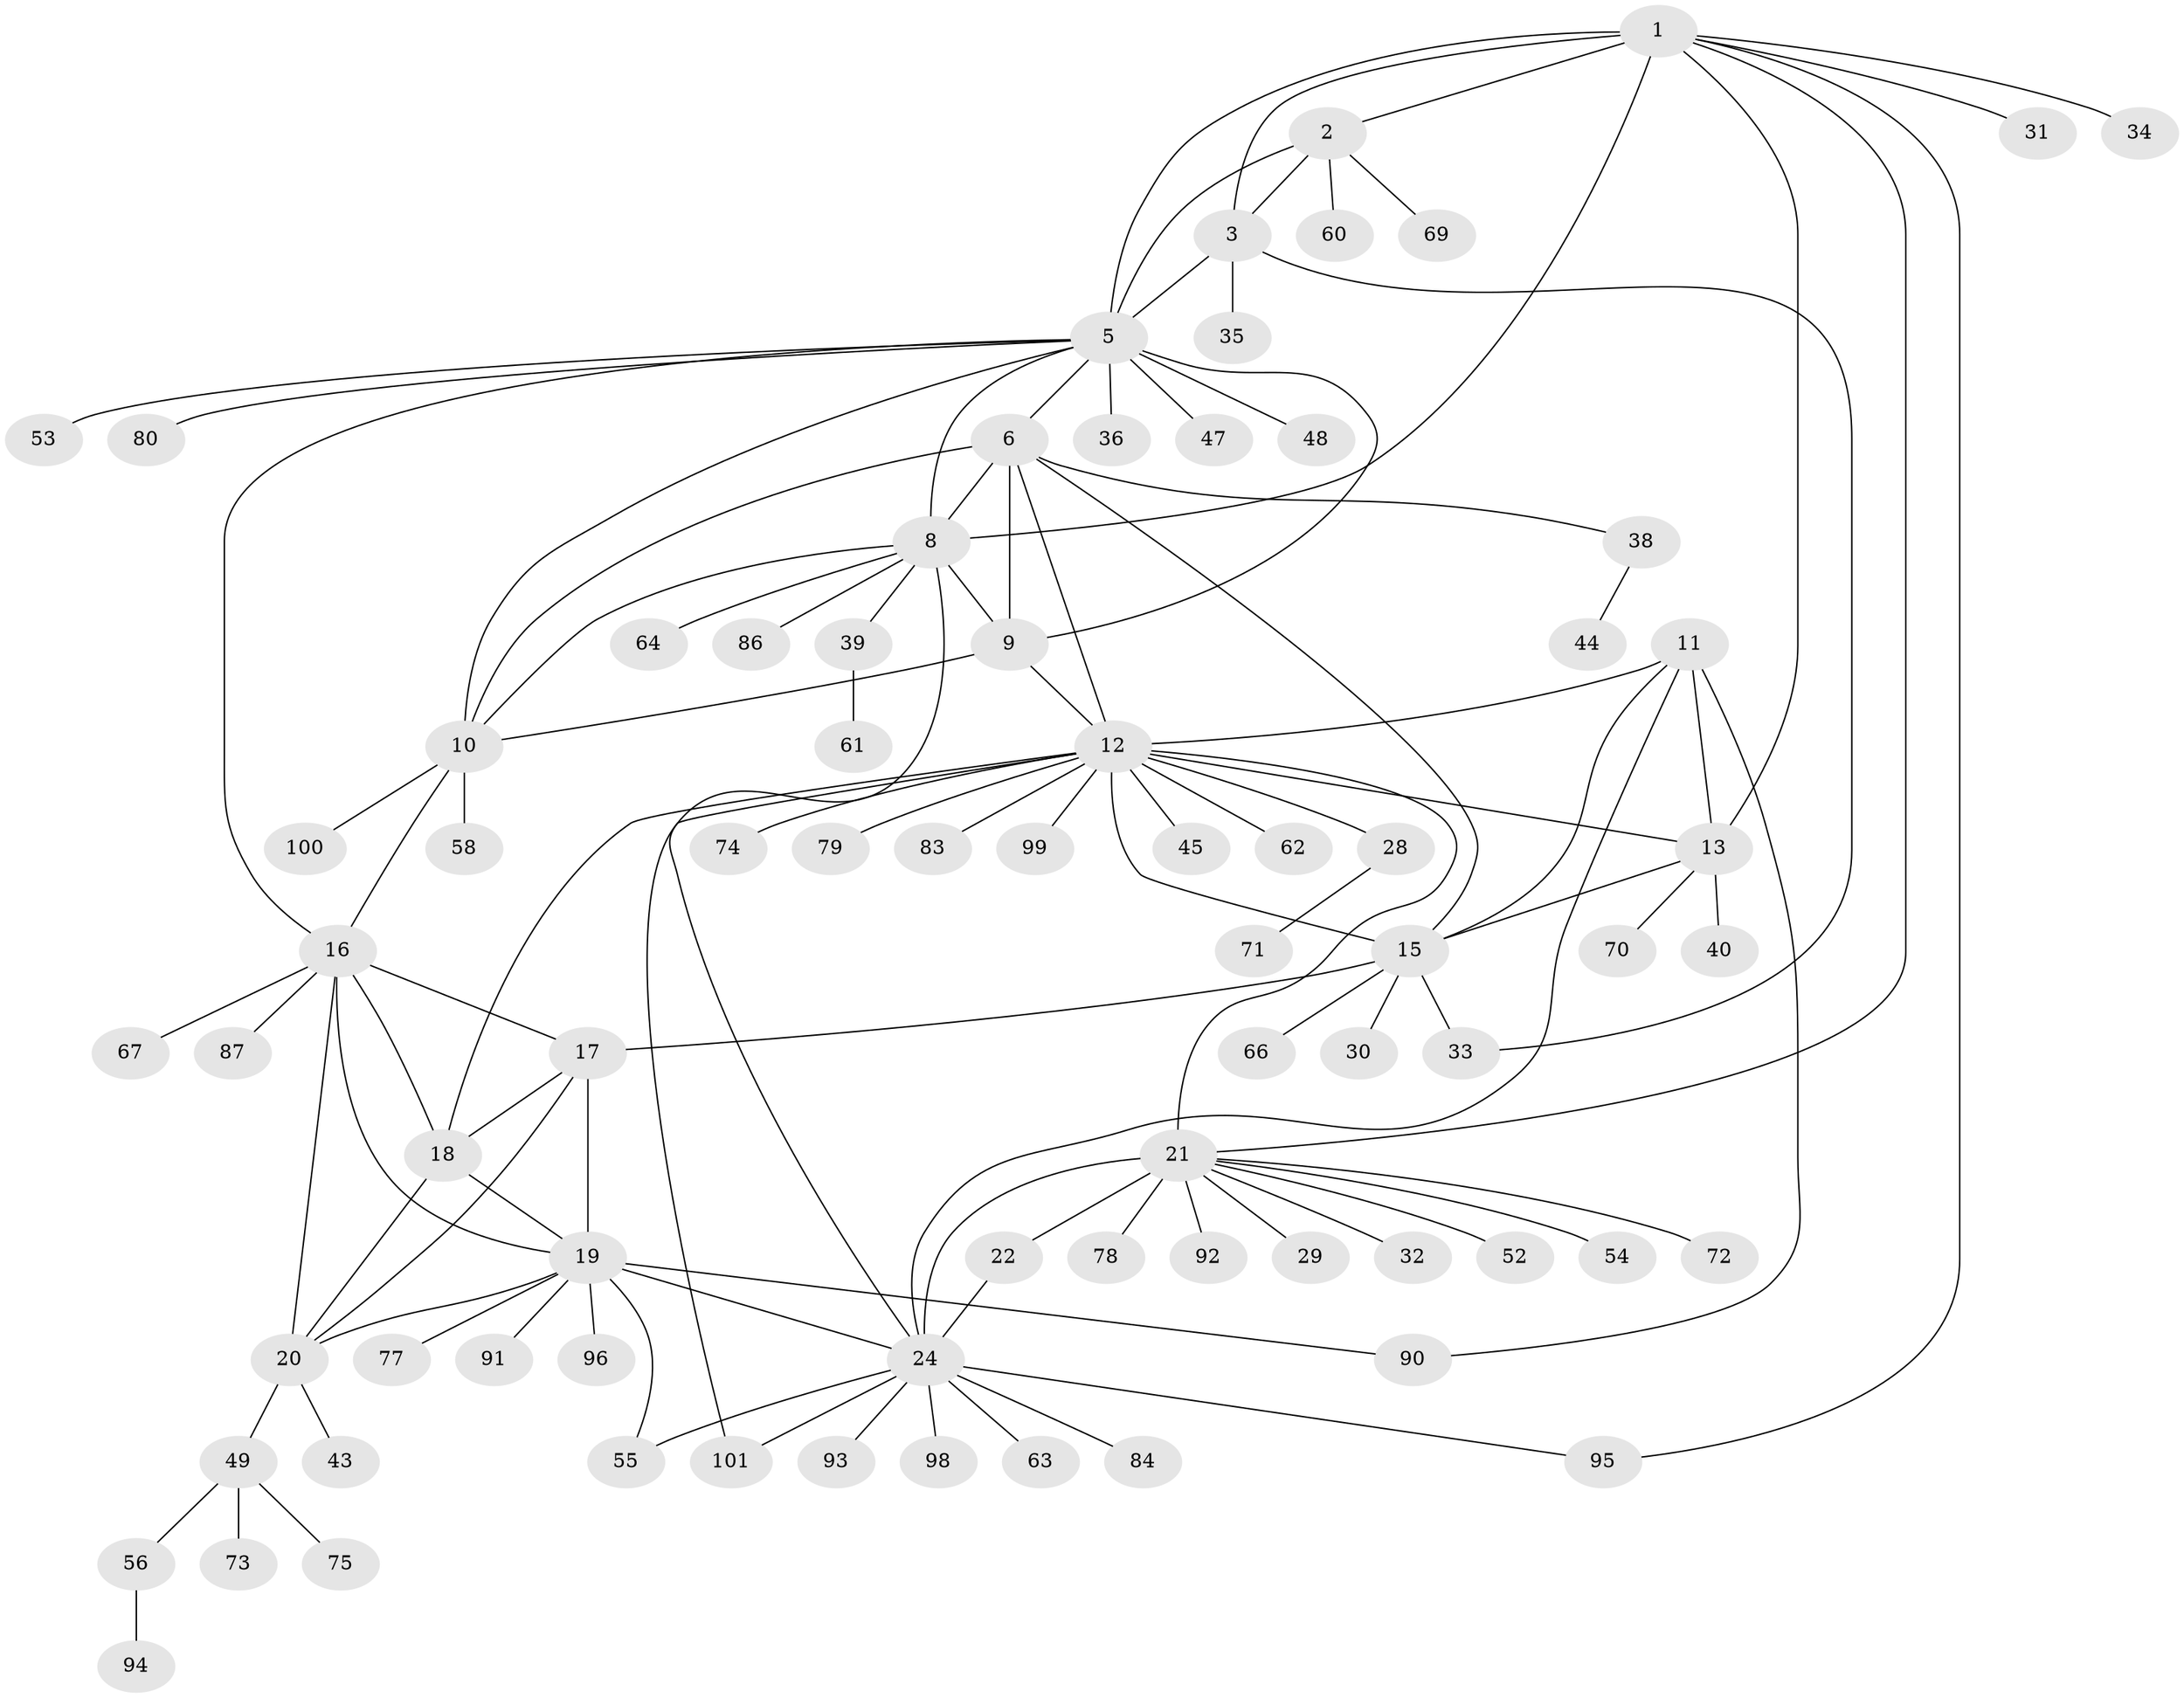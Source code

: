 // Generated by graph-tools (version 1.1) at 2025/52/02/27/25 19:52:18]
// undirected, 77 vertices, 111 edges
graph export_dot {
graph [start="1"]
  node [color=gray90,style=filled];
  1 [super="+85"];
  2 [super="+4"];
  3;
  5 [super="+7"];
  6 [super="+65"];
  8 [super="+51"];
  9 [super="+57"];
  10;
  11 [super="+41"];
  12 [super="+14"];
  13 [super="+27"];
  15 [super="+46"];
  16;
  17;
  18 [super="+89"];
  19 [super="+76"];
  20 [super="+26"];
  21 [super="+23"];
  22 [super="+50"];
  24 [super="+25"];
  28;
  29;
  30;
  31;
  32;
  33;
  34;
  35 [super="+88"];
  36 [super="+37"];
  38;
  39 [super="+42"];
  40 [super="+81"];
  43;
  44;
  45 [super="+68"];
  47;
  48;
  49 [super="+59"];
  52;
  53;
  54;
  55;
  56;
  58;
  60;
  61;
  62;
  63 [super="+82"];
  64;
  66;
  67;
  69;
  70;
  71 [super="+97"];
  72;
  73;
  74;
  75;
  77;
  78;
  79;
  80;
  83;
  84;
  86;
  87;
  90;
  91;
  92;
  93;
  94;
  95;
  96;
  98;
  99;
  100;
  101;
  1 -- 2 [weight=2];
  1 -- 3;
  1 -- 5;
  1 -- 13;
  1 -- 31;
  1 -- 34;
  1 -- 21;
  1 -- 8;
  1 -- 95;
  2 -- 3 [weight=2];
  2 -- 5 [weight=2];
  2 -- 69;
  2 -- 60;
  3 -- 5;
  3 -- 33;
  3 -- 35;
  5 -- 16;
  5 -- 36;
  5 -- 48;
  5 -- 6;
  5 -- 8;
  5 -- 9;
  5 -- 10;
  5 -- 47;
  5 -- 80;
  5 -- 53;
  6 -- 8;
  6 -- 9;
  6 -- 10;
  6 -- 12;
  6 -- 38;
  6 -- 15;
  8 -- 9;
  8 -- 10;
  8 -- 39;
  8 -- 64;
  8 -- 86;
  8 -- 24;
  9 -- 10;
  9 -- 12;
  10 -- 16;
  10 -- 58;
  10 -- 100;
  11 -- 12 [weight=2];
  11 -- 13;
  11 -- 15;
  11 -- 24;
  11 -- 90;
  12 -- 13 [weight=2];
  12 -- 15 [weight=2];
  12 -- 45;
  12 -- 74;
  12 -- 83;
  12 -- 101;
  12 -- 21;
  12 -- 99;
  12 -- 79;
  12 -- 28;
  12 -- 62;
  12 -- 18;
  13 -- 15;
  13 -- 40;
  13 -- 70;
  15 -- 17;
  15 -- 30;
  15 -- 33;
  15 -- 66;
  16 -- 17;
  16 -- 18;
  16 -- 19;
  16 -- 20;
  16 -- 67;
  16 -- 87;
  17 -- 18;
  17 -- 19;
  17 -- 20;
  18 -- 19;
  18 -- 20;
  19 -- 20;
  19 -- 55;
  19 -- 77;
  19 -- 90;
  19 -- 91;
  19 -- 96;
  19 -- 24;
  20 -- 43;
  20 -- 49;
  21 -- 22 [weight=2];
  21 -- 24 [weight=4];
  21 -- 72;
  21 -- 78;
  21 -- 92;
  21 -- 32;
  21 -- 52;
  21 -- 54;
  21 -- 29;
  22 -- 24 [weight=2];
  24 -- 63;
  24 -- 98;
  24 -- 101;
  24 -- 84;
  24 -- 55;
  24 -- 93;
  24 -- 95;
  28 -- 71;
  38 -- 44;
  39 -- 61;
  49 -- 56;
  49 -- 73;
  49 -- 75;
  56 -- 94;
}
